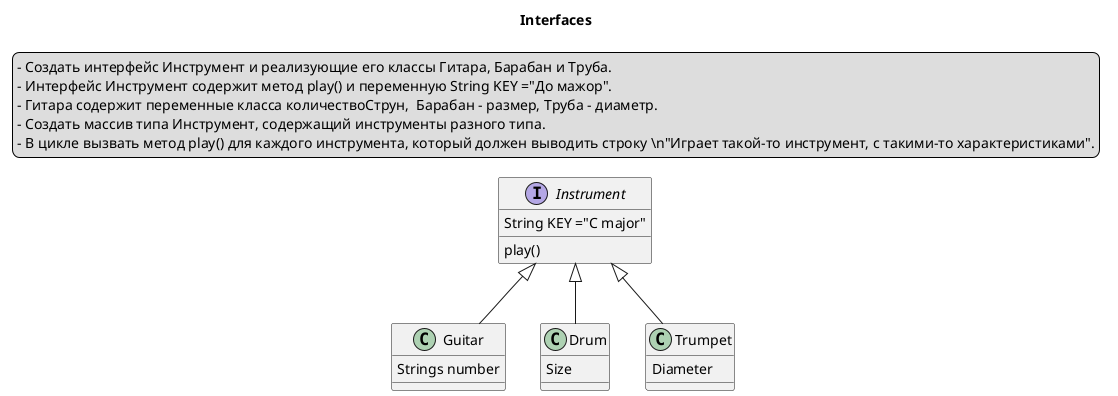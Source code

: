 @startuml
title Interfaces
legend top left
- Создать интерфейс Инструмент и реализующие его классы Гитара, Барабан и Труба. 
- Интерфейс Инструмент содержит метод play() и переменную String KEY ="До мажор".
- Гитара содержит переменные класса количествоСтрун,  Барабан - размер, Труба - диаметр. 
- Создать массив типа Инструмент, содержащий инструменты разного типа.
- В цикле вызвать метод play() для каждого инструмента, который должен выводить строку \n"Играет такой-то инструмент, с такими-то характеристиками".
end legend

interface Instrument
class Guitar
class Drum
class Trumpet 

Instrument : play()
Instrument : String KEY ="C major"

Instrument <|-- Guitar
Guitar : Strings number

Instrument <|-- Drum
Drum : Size

Instrument <|-- Trumpet
Trumpet : Diameter

@enduml